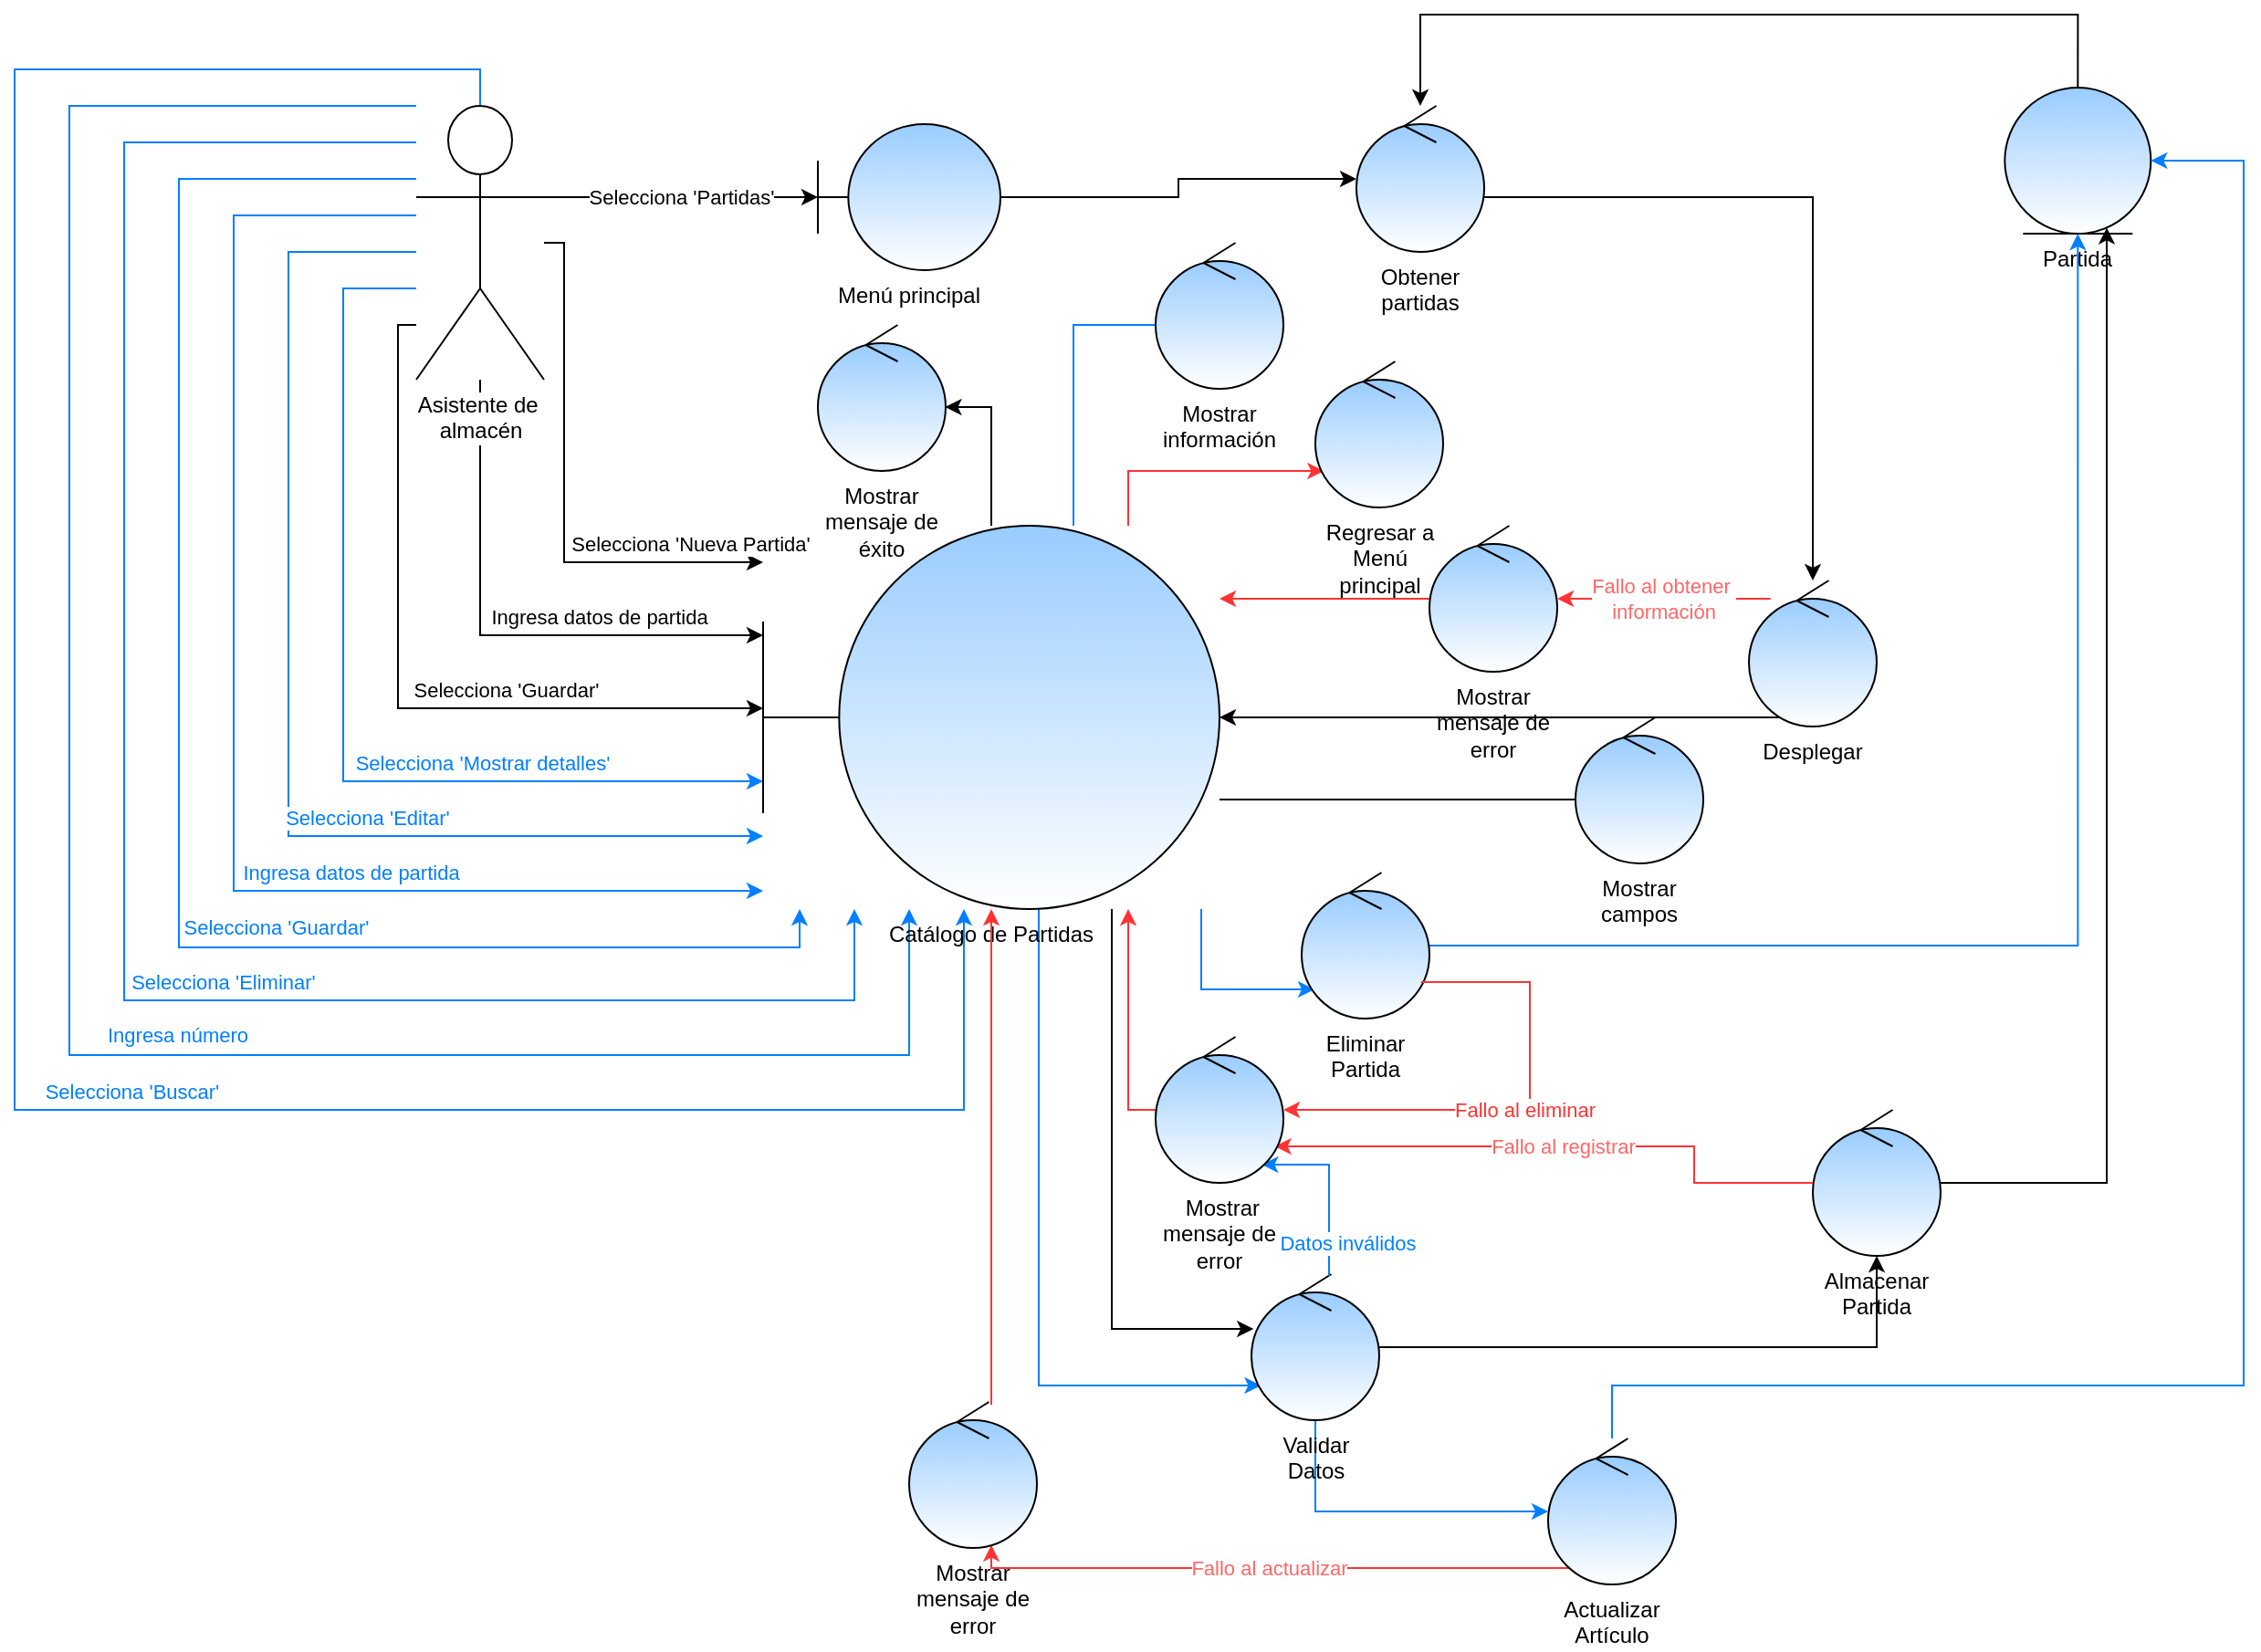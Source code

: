 <mxfile pages="1" version="11.2.8" type="onedrive"><diagram id="0h82PU86IoJjpubhDZVE" name="Page-1"><mxGraphModel dx="2249" dy="794" grid="1" gridSize="10" guides="1" tooltips="1" connect="1" arrows="1" fold="1" page="1" pageScale="1" pageWidth="827" pageHeight="1169" math="0" shadow="0"><root><mxCell id="0"/><mxCell id="1" parent="0"/><mxCell id="YQc6uvwWbqlYYJhdpGIA-1" value="Selecciona 'Partidas'" style="rounded=0;orthogonalLoop=1;jettySize=auto;html=1;edgeStyle=orthogonalEdgeStyle;" parent="1" source="YQc6uvwWbqlYYJhdpGIA-12" target="YQc6uvwWbqlYYJhdpGIA-14" edge="1"><mxGeometry relative="1" as="geometry"><Array as="points"><mxPoint x="70" y="190"/><mxPoint x="70" y="190"/></Array></mxGeometry></mxCell><mxCell id="YQc6uvwWbqlYYJhdpGIA-2" value="Selecciona 'Nueva Partida'" style="edgeStyle=orthogonalEdgeStyle;rounded=0;orthogonalLoop=1;jettySize=auto;html=1;" parent="1" source="YQc6uvwWbqlYYJhdpGIA-12" target="YQc6uvwWbqlYYJhdpGIA-27" edge="1"><mxGeometry x="0.729" y="10" relative="1" as="geometry"><Array as="points"><mxPoint x="31" y="215"/><mxPoint x="31" y="390"/></Array><mxPoint as="offset"/></mxGeometry></mxCell><mxCell id="YQc6uvwWbqlYYJhdpGIA-3" value="Ingresa datos de partida" style="edgeStyle=orthogonalEdgeStyle;rounded=0;orthogonalLoop=1;jettySize=auto;html=1;" parent="1" source="YQc6uvwWbqlYYJhdpGIA-12" target="YQc6uvwWbqlYYJhdpGIA-27" edge="1"><mxGeometry x="0.39" y="10" relative="1" as="geometry"><Array as="points"><mxPoint x="-15" y="430"/></Array><mxPoint as="offset"/></mxGeometry></mxCell><mxCell id="YQc6uvwWbqlYYJhdpGIA-4" value="Selecciona 'Guardar'" style="edgeStyle=orthogonalEdgeStyle;rounded=0;orthogonalLoop=1;jettySize=auto;html=1;" parent="1" source="YQc6uvwWbqlYYJhdpGIA-12" target="YQc6uvwWbqlYYJhdpGIA-27" edge="1"><mxGeometry x="0.332" y="10" relative="1" as="geometry"><Array as="points"><mxPoint x="-60" y="260"/><mxPoint x="-60" y="470"/></Array><mxPoint x="-1" as="offset"/></mxGeometry></mxCell><mxCell id="YQc6uvwWbqlYYJhdpGIA-5" value="&lt;font color=&quot;#007fff&quot;&gt;Selecciona 'Mostrar detalles'&lt;/font&gt;" style="edgeStyle=orthogonalEdgeStyle;rounded=0;orthogonalLoop=1;jettySize=auto;html=1;fillColor=#dae8fc;strokeColor=#007FFF;" parent="1" source="YQc6uvwWbqlYYJhdpGIA-12" target="YQc6uvwWbqlYYJhdpGIA-27" edge="1"><mxGeometry x="0.427" y="10" relative="1" as="geometry"><Array as="points"><mxPoint x="-90" y="240"/><mxPoint x="-90" y="510"/></Array><mxPoint as="offset"/></mxGeometry></mxCell><mxCell id="YQc6uvwWbqlYYJhdpGIA-6" value="&lt;font color=&quot;#007fff&quot;&gt;Selecciona 'Editar'&lt;/font&gt;" style="edgeStyle=orthogonalEdgeStyle;rounded=0;orthogonalLoop=1;jettySize=auto;html=1;strokeColor=#007FFF;" parent="1" source="YQc6uvwWbqlYYJhdpGIA-12" target="YQc6uvwWbqlYYJhdpGIA-27" edge="1"><mxGeometry x="0.333" y="10" relative="1" as="geometry"><Array as="points"><mxPoint x="-120" y="220"/><mxPoint x="-120" y="540"/></Array><mxPoint as="offset"/></mxGeometry></mxCell><mxCell id="YQc6uvwWbqlYYJhdpGIA-7" value="&lt;font color=&quot;#007fff&quot;&gt;Ingresa datos de partida&lt;/font&gt;" style="edgeStyle=orthogonalEdgeStyle;rounded=0;orthogonalLoop=1;jettySize=auto;html=1;strokeColor=#007FFF;" parent="1" source="YQc6uvwWbqlYYJhdpGIA-12" target="YQc6uvwWbqlYYJhdpGIA-27" edge="1"><mxGeometry x="0.405" y="10" relative="1" as="geometry"><Array as="points"><mxPoint x="-150" y="200"/><mxPoint x="-150" y="570"/></Array><mxPoint as="offset"/></mxGeometry></mxCell><mxCell id="YQc6uvwWbqlYYJhdpGIA-8" value="&lt;font color=&quot;#007fff&quot;&gt;Selecciona 'Guardar'&lt;/font&gt;" style="edgeStyle=orthogonalEdgeStyle;rounded=0;orthogonalLoop=1;jettySize=auto;html=1;strokeColor=#007FFF;" parent="1" source="YQc6uvwWbqlYYJhdpGIA-12" target="YQc6uvwWbqlYYJhdpGIA-27" edge="1"><mxGeometry x="0.325" y="11" relative="1" as="geometry"><Array as="points"><mxPoint x="-180" y="180"/><mxPoint x="-180" y="601"/><mxPoint x="160" y="601"/></Array><mxPoint as="offset"/></mxGeometry></mxCell><mxCell id="YQc6uvwWbqlYYJhdpGIA-9" value="&lt;font color=&quot;#007fff&quot;&gt;Selecciona 'Eliminar'&lt;/font&gt;" style="edgeStyle=orthogonalEdgeStyle;rounded=0;orthogonalLoop=1;jettySize=auto;html=1;strokeColor=#007FFF;" parent="1" source="YQc6uvwWbqlYYJhdpGIA-12" target="YQc6uvwWbqlYYJhdpGIA-27" edge="1"><mxGeometry x="0.267" y="10" relative="1" as="geometry"><Array as="points"><mxPoint x="-210" y="160"/><mxPoint x="-210" y="630"/><mxPoint x="190" y="630"/></Array><mxPoint as="offset"/></mxGeometry></mxCell><mxCell id="YQc6uvwWbqlYYJhdpGIA-10" value="&lt;font color=&quot;#007fff&quot;&gt;Ingresa número&lt;/font&gt;" style="edgeStyle=orthogonalEdgeStyle;rounded=0;orthogonalLoop=1;jettySize=auto;html=1;strokeColor=#007FFF;" parent="1" source="YQc6uvwWbqlYYJhdpGIA-12" target="YQc6uvwWbqlYYJhdpGIA-27" edge="1"><mxGeometry x="0.232" y="11" relative="1" as="geometry"><Array as="points"><mxPoint x="-240" y="140"/><mxPoint x="-240" y="660"/><mxPoint x="220" y="660"/></Array><mxPoint x="-1" as="offset"/></mxGeometry></mxCell><mxCell id="YQc6uvwWbqlYYJhdpGIA-11" value="&lt;font color=&quot;#007fff&quot;&gt;Selecciona 'Buscar'&lt;/font&gt;" style="edgeStyle=orthogonalEdgeStyle;rounded=0;orthogonalLoop=1;jettySize=auto;html=1;strokeColor=#007FFF;" parent="1" source="YQc6uvwWbqlYYJhdpGIA-12" target="YQc6uvwWbqlYYJhdpGIA-27" edge="1"><mxGeometry x="0.232" y="10" relative="1" as="geometry"><Array as="points"><mxPoint x="-15" y="120"/><mxPoint x="-270" y="120"/><mxPoint x="-270" y="690"/><mxPoint x="250" y="690"/></Array><mxPoint as="offset"/></mxGeometry></mxCell><mxCell id="YQc6uvwWbqlYYJhdpGIA-12" value="Asistente de&amp;nbsp;&lt;br&gt;almacén" style="shape=umlActor;verticalLabelPosition=bottom;labelBackgroundColor=#ffffff;verticalAlign=top;html=1;outlineConnect=0;" parent="1" vertex="1"><mxGeometry x="-50" y="140" width="70" height="150" as="geometry"/></mxCell><mxCell id="YQc6uvwWbqlYYJhdpGIA-13" style="edgeStyle=orthogonalEdgeStyle;rounded=0;orthogonalLoop=1;jettySize=auto;html=1;" parent="1" source="YQc6uvwWbqlYYJhdpGIA-14" target="YQc6uvwWbqlYYJhdpGIA-44" edge="1"><mxGeometry relative="1" as="geometry"><mxPoint x="372.5" y="170" as="targetPoint"/></mxGeometry></mxCell><mxCell id="YQc6uvwWbqlYYJhdpGIA-14" value="Menú principal" style="shape=umlBoundary;whiteSpace=wrap;html=1;fillColor=#99CCFF;strokeColor=#000000;labelPosition=center;verticalLabelPosition=bottom;align=center;verticalAlign=top;gradientColor=#ffffff;" parent="1" vertex="1"><mxGeometry x="170" y="150" width="100" height="80" as="geometry"/></mxCell><mxCell id="YQc6uvwWbqlYYJhdpGIA-17" style="edgeStyle=orthogonalEdgeStyle;rounded=0;orthogonalLoop=1;jettySize=auto;html=1;" parent="1" source="YQc6uvwWbqlYYJhdpGIA-44" target="YQc6uvwWbqlYYJhdpGIA-21" edge="1"><mxGeometry relative="1" as="geometry"><Array as="points"><mxPoint x="715" y="190"/></Array><mxPoint x="648.15" y="280" as="sourcePoint"/></mxGeometry></mxCell><mxCell id="YQc6uvwWbqlYYJhdpGIA-19" style="edgeStyle=orthogonalEdgeStyle;rounded=0;orthogonalLoop=1;jettySize=auto;html=1;" parent="1" source="YQc6uvwWbqlYYJhdpGIA-21" target="YQc6uvwWbqlYYJhdpGIA-27" edge="1"><mxGeometry relative="1" as="geometry"><Array as="points"><mxPoint x="600" y="475"/><mxPoint x="600" y="475"/></Array></mxGeometry></mxCell><mxCell id="YQc6uvwWbqlYYJhdpGIA-21" value="Desplegar" style="ellipse;shape=umlControl;whiteSpace=wrap;html=1;fillColor=#99CCFF;strokeColor=#000000;labelPosition=center;verticalLabelPosition=bottom;align=center;verticalAlign=top;gradientColor=#ffffff;" parent="1" vertex="1"><mxGeometry x="680" y="400" width="70" height="80" as="geometry"/></mxCell><mxCell id="YQc6uvwWbqlYYJhdpGIA-22" style="edgeStyle=orthogonalEdgeStyle;rounded=0;orthogonalLoop=1;jettySize=auto;html=1;endArrow=none;endFill=0;" parent="1" source="YQc6uvwWbqlYYJhdpGIA-27" target="YQc6uvwWbqlYYJhdpGIA-29" edge="1"><mxGeometry relative="1" as="geometry"><Array as="points"><mxPoint x="530" y="520"/><mxPoint x="530" y="520"/></Array></mxGeometry></mxCell><mxCell id="YQc6uvwWbqlYYJhdpGIA-23" style="edgeStyle=orthogonalEdgeStyle;rounded=0;orthogonalLoop=1;jettySize=auto;html=1;" parent="1" source="YQc6uvwWbqlYYJhdpGIA-27" target="YQc6uvwWbqlYYJhdpGIA-33" edge="1"><mxGeometry relative="1" as="geometry"><Array as="points"><mxPoint x="331" y="810"/></Array></mxGeometry></mxCell><mxCell id="YQc6uvwWbqlYYJhdpGIA-24" value="" style="edgeStyle=orthogonalEdgeStyle;rounded=0;orthogonalLoop=1;jettySize=auto;html=1;fillColor=#dae8fc;strokeColor=#007FFF;endArrow=none;endFill=0;" parent="1" source="YQc6uvwWbqlYYJhdpGIA-27" target="YQc6uvwWbqlYYJhdpGIA-50" edge="1"><mxGeometry x="-0.004" y="10" relative="1" as="geometry"><mxPoint x="303" y="340" as="sourcePoint"/><Array as="points"><mxPoint x="310" y="260"/></Array><mxPoint as="offset"/></mxGeometry></mxCell><mxCell id="YQc6uvwWbqlYYJhdpGIA-25" style="edgeStyle=orthogonalEdgeStyle;rounded=0;orthogonalLoop=1;jettySize=auto;html=1;strokeColor=#007FFF;" parent="1" source="YQc6uvwWbqlYYJhdpGIA-27" target="YQc6uvwWbqlYYJhdpGIA-33" edge="1"><mxGeometry relative="1" as="geometry"><Array as="points"><mxPoint x="291" y="841"/></Array></mxGeometry></mxCell><mxCell id="YQc6uvwWbqlYYJhdpGIA-26" style="edgeStyle=orthogonalEdgeStyle;rounded=0;orthogonalLoop=1;jettySize=auto;html=1;strokeColor=#007FFF;" parent="1" source="YQc6uvwWbqlYYJhdpGIA-27" target="YQc6uvwWbqlYYJhdpGIA-56" edge="1"><mxGeometry relative="1" as="geometry"><Array as="points"><mxPoint x="380" y="624"/></Array></mxGeometry></mxCell><mxCell id="4wWFOuKPHsN-Cy4pKezi-2" style="edgeStyle=orthogonalEdgeStyle;rounded=0;orthogonalLoop=1;jettySize=auto;html=1;strokeColor=#000000;" parent="1" source="YQc6uvwWbqlYYJhdpGIA-27" target="4wWFOuKPHsN-Cy4pKezi-1" edge="1"><mxGeometry relative="1" as="geometry"><Array as="points"><mxPoint x="265" y="305"/></Array></mxGeometry></mxCell><mxCell id="4wWFOuKPHsN-Cy4pKezi-5" style="edgeStyle=orthogonalEdgeStyle;rounded=0;orthogonalLoop=1;jettySize=auto;html=1;strokeColor=#FF3333;" parent="1" source="YQc6uvwWbqlYYJhdpGIA-27" target="4wWFOuKPHsN-Cy4pKezi-4" edge="1"><mxGeometry relative="1" as="geometry"><Array as="points"><mxPoint x="340" y="340"/></Array></mxGeometry></mxCell><mxCell id="YQc6uvwWbqlYYJhdpGIA-27" value="Catálogo de Partidas" style="shape=umlBoundary;whiteSpace=wrap;html=1;fillColor=#99CCFF;strokeColor=#000000;labelPosition=center;verticalLabelPosition=bottom;align=center;verticalAlign=top;gradientColor=#ffffff;" parent="1" vertex="1"><mxGeometry x="140" y="370" width="250" height="210" as="geometry"/></mxCell><mxCell id="YQc6uvwWbqlYYJhdpGIA-29" value="Mostrar campos" style="ellipse;shape=umlControl;whiteSpace=wrap;html=1;fillColor=#99CCFF;strokeColor=#000000;labelPosition=center;verticalLabelPosition=bottom;align=center;verticalAlign=top;gradientColor=#ffffff;" parent="1" vertex="1"><mxGeometry x="585" y="475" width="70" height="80" as="geometry"/></mxCell><mxCell id="YQc6uvwWbqlYYJhdpGIA-30" style="edgeStyle=orthogonalEdgeStyle;rounded=0;orthogonalLoop=1;jettySize=auto;html=1;" parent="1" source="YQc6uvwWbqlYYJhdpGIA-33" target="YQc6uvwWbqlYYJhdpGIA-36" edge="1"><mxGeometry relative="1" as="geometry"/></mxCell><mxCell id="YQc6uvwWbqlYYJhdpGIA-31" style="edgeStyle=orthogonalEdgeStyle;rounded=0;orthogonalLoop=1;jettySize=auto;html=1;strokeColor=#007FFF;" parent="1" source="YQc6uvwWbqlYYJhdpGIA-33" target="uksYxNFIEp4WgB0uHjYq-2" edge="1"><mxGeometry relative="1" as="geometry"><Array as="points"><mxPoint x="442" y="910"/></Array><mxPoint x="570" y="920" as="targetPoint"/></mxGeometry></mxCell><mxCell id="YQc6uvwWbqlYYJhdpGIA-33" value="Validar Datos" style="ellipse;shape=umlControl;whiteSpace=wrap;html=1;fillColor=#99CCFF;strokeColor=#000000;labelPosition=center;verticalLabelPosition=bottom;align=center;verticalAlign=top;gradientColor=#ffffff;" parent="1" vertex="1"><mxGeometry x="407.5" y="780" width="70" height="80" as="geometry"/></mxCell><mxCell id="YQc6uvwWbqlYYJhdpGIA-34" style="edgeStyle=orthogonalEdgeStyle;rounded=0;orthogonalLoop=1;jettySize=auto;html=1;" parent="1" source="YQc6uvwWbqlYYJhdpGIA-36" target="YQc6uvwWbqlYYJhdpGIA-38" edge="1"><mxGeometry relative="1" as="geometry"><Array as="points"><mxPoint x="876" y="730"/></Array><mxPoint x="876" y="200.397" as="targetPoint"/></mxGeometry></mxCell><mxCell id="YQc6uvwWbqlYYJhdpGIA-36" value="Almacenar Partida" style="ellipse;shape=umlControl;whiteSpace=wrap;html=1;fillColor=#99CCFF;strokeColor=#000000;labelPosition=center;verticalLabelPosition=bottom;align=center;verticalAlign=top;gradientColor=#ffffff;" parent="1" vertex="1"><mxGeometry x="715" y="690" width="70" height="80" as="geometry"/></mxCell><mxCell id="YQc6uvwWbqlYYJhdpGIA-37" style="edgeStyle=orthogonalEdgeStyle;rounded=0;orthogonalLoop=1;jettySize=auto;html=1;" parent="1" source="YQc6uvwWbqlYYJhdpGIA-38" target="YQc6uvwWbqlYYJhdpGIA-44" edge="1"><mxGeometry relative="1" as="geometry"><Array as="points"><mxPoint x="500" y="90"/></Array></mxGeometry></mxCell><mxCell id="YQc6uvwWbqlYYJhdpGIA-38" value="Partida" style="ellipse;shape=umlEntity;whiteSpace=wrap;html=1;fillColor=#99CCFF;strokeColor=#000000;labelPosition=center;verticalLabelPosition=bottom;align=center;verticalAlign=top;gradientColor=#ffffff;" parent="1" vertex="1"><mxGeometry x="820.167" y="130" width="80" height="80" as="geometry"/></mxCell><mxCell id="YQc6uvwWbqlYYJhdpGIA-44" value="Obtener partidas" style="ellipse;shape=umlControl;whiteSpace=wrap;html=1;fillColor=#99CCFF;strokeColor=#000000;labelPosition=center;verticalLabelPosition=bottom;align=center;verticalAlign=top;gradientColor=#ffffff;" parent="1" vertex="1"><mxGeometry x="465" y="140" width="70" height="80" as="geometry"/></mxCell><mxCell id="YQc6uvwWbqlYYJhdpGIA-50" value="Mostrar información" style="ellipse;shape=umlControl;whiteSpace=wrap;html=1;fillColor=#99CCFF;strokeColor=#000000;labelPosition=center;verticalLabelPosition=bottom;align=center;verticalAlign=top;gradientColor=#ffffff;" parent="1" vertex="1"><mxGeometry x="355" y="215" width="70" height="80" as="geometry"/></mxCell><mxCell id="YQc6uvwWbqlYYJhdpGIA-51" style="edgeStyle=orthogonalEdgeStyle;rounded=0;orthogonalLoop=1;jettySize=auto;html=1;strokeColor=#007FFF;" parent="1" source="uksYxNFIEp4WgB0uHjYq-2" target="YQc6uvwWbqlYYJhdpGIA-38" edge="1"><mxGeometry relative="1" as="geometry"><Array as="points"><mxPoint x="605" y="841"/><mxPoint x="951" y="841"/><mxPoint x="951" y="170"/></Array><mxPoint x="890" y="170" as="targetPoint"/><mxPoint x="605" y="880" as="sourcePoint"/></mxGeometry></mxCell><mxCell id="YQc6uvwWbqlYYJhdpGIA-54" style="edgeStyle=orthogonalEdgeStyle;rounded=0;orthogonalLoop=1;jettySize=auto;html=1;strokeColor=#007FFF;" parent="1" source="YQc6uvwWbqlYYJhdpGIA-56" target="YQc6uvwWbqlYYJhdpGIA-38" edge="1"><mxGeometry relative="1" as="geometry"><mxPoint x="850" y="210" as="targetPoint"/></mxGeometry></mxCell><mxCell id="YQc6uvwWbqlYYJhdpGIA-56" value="Eliminar Partida" style="ellipse;shape=umlControl;whiteSpace=wrap;html=1;fillColor=#99CCFF;strokeColor=#000000;labelPosition=center;verticalLabelPosition=bottom;align=center;verticalAlign=top;gradientColor=#ffffff;" parent="1" vertex="1"><mxGeometry x="435" y="560" width="70" height="80" as="geometry"/></mxCell><mxCell id="uksYxNFIEp4WgB0uHjYq-1" value="Fallo al actualizar" style="edgeStyle=orthogonalEdgeStyle;rounded=0;orthogonalLoop=1;jettySize=auto;html=1;strokeColor=#FF3333;fontColor=#FF6666;" parent="1" source="uksYxNFIEp4WgB0uHjYq-2" target="uksYxNFIEp4WgB0uHjYq-3" edge="1"><mxGeometry relative="1" as="geometry"><Array as="points"><mxPoint x="265" y="941"/><mxPoint x="265" y="880"/></Array></mxGeometry></mxCell><mxCell id="uksYxNFIEp4WgB0uHjYq-2" value="Actualizar Artículo" style="ellipse;shape=umlControl;whiteSpace=wrap;html=1;fillColor=#99CCFF;labelPosition=center;verticalLabelPosition=bottom;align=center;verticalAlign=top;strokeColor=#000000;gradientColor=#ffffff;" parent="1" vertex="1"><mxGeometry x="570" y="870" width="70" height="80" as="geometry"/></mxCell><mxCell id="uksYxNFIEp4WgB0uHjYq-12" style="edgeStyle=orthogonalEdgeStyle;rounded=0;orthogonalLoop=1;jettySize=auto;html=1;endArrow=classic;endFill=1;strokeColor=#FF3333;" parent="1" source="uksYxNFIEp4WgB0uHjYq-3" target="YQc6uvwWbqlYYJhdpGIA-27" edge="1"><mxGeometry relative="1" as="geometry"><Array as="points"><mxPoint x="265" y="810"/><mxPoint x="265" y="810"/></Array></mxGeometry></mxCell><mxCell id="uksYxNFIEp4WgB0uHjYq-3" value="Mostrar mensaje de error" style="ellipse;shape=umlControl;whiteSpace=wrap;html=1;strokeColor=#000000;fillColor=#99CCFF;gradientColor=#ffffff;labelPosition=center;verticalLabelPosition=bottom;align=center;verticalAlign=top;" parent="1" vertex="1"><mxGeometry x="220" y="850" width="70" height="80" as="geometry"/></mxCell><mxCell id="uksYxNFIEp4WgB0uHjYq-4" value="&lt;font color=&quot;#007fff&quot;&gt;Datos inválidos&lt;/font&gt;" style="edgeStyle=orthogonalEdgeStyle;rounded=0;orthogonalLoop=1;jettySize=auto;html=1;strokeColor=#007FFF;" parent="1" source="YQc6uvwWbqlYYJhdpGIA-33" target="uksYxNFIEp4WgB0uHjYq-8" edge="1"><mxGeometry x="-0.634" y="-10" relative="1" as="geometry"><Array as="points"><mxPoint x="450" y="720"/></Array><mxPoint as="offset"/><mxPoint x="450" y="780.929" as="sourcePoint"/></mxGeometry></mxCell><mxCell id="uksYxNFIEp4WgB0uHjYq-5" value="Fallo al registrar" style="edgeStyle=orthogonalEdgeStyle;rounded=0;orthogonalLoop=1;jettySize=auto;html=1;strokeColor=#FF3333;fontColor=#FF6666;" parent="1" source="YQc6uvwWbqlYYJhdpGIA-36" target="uksYxNFIEp4WgB0uHjYq-8" edge="1"><mxGeometry relative="1" as="geometry"><Array as="points"><mxPoint x="650" y="730"/><mxPoint x="650" y="710"/></Array><mxPoint x="715" y="730" as="sourcePoint"/></mxGeometry></mxCell><mxCell id="uksYxNFIEp4WgB0uHjYq-6" value="&lt;font color=&quot;#ff3333&quot;&gt;Fallo al eliminar&lt;/font&gt;" style="edgeStyle=orthogonalEdgeStyle;rounded=0;orthogonalLoop=1;jettySize=auto;html=1;strokeColor=#FF3333;" parent="1" source="YQc6uvwWbqlYYJhdpGIA-56" target="uksYxNFIEp4WgB0uHjYq-8" edge="1"><mxGeometry relative="1" as="geometry"><mxPoint x="508.15" y="620" as="sourcePoint"/><Array as="points"><mxPoint x="560" y="620"/><mxPoint x="560" y="690"/></Array></mxGeometry></mxCell><mxCell id="uksYxNFIEp4WgB0uHjYq-7" style="edgeStyle=orthogonalEdgeStyle;rounded=0;orthogonalLoop=1;jettySize=auto;html=1;strokeColor=#FF3333;" parent="1" source="uksYxNFIEp4WgB0uHjYq-8" edge="1"><mxGeometry relative="1" as="geometry"><mxPoint x="340" y="580" as="targetPoint"/><Array as="points"><mxPoint x="340" y="690"/></Array></mxGeometry></mxCell><mxCell id="uksYxNFIEp4WgB0uHjYq-8" value="&amp;nbsp;Mostrar mensaje de error" style="ellipse;shape=umlControl;whiteSpace=wrap;html=1;strokeColor=#000000;fillColor=#99CCFF;gradientColor=#ffffff;labelPosition=center;verticalLabelPosition=bottom;align=center;verticalAlign=top;" parent="1" vertex="1"><mxGeometry x="355" y="650" width="70" height="80" as="geometry"/></mxCell><mxCell id="uksYxNFIEp4WgB0uHjYq-9" style="edgeStyle=orthogonalEdgeStyle;rounded=0;orthogonalLoop=1;jettySize=auto;html=1;endArrow=classic;endFill=1;strokeColor=#FF3333;" parent="1" source="uksYxNFIEp4WgB0uHjYq-10" target="YQc6uvwWbqlYYJhdpGIA-27" edge="1"><mxGeometry relative="1" as="geometry"><mxPoint x="390" y="430" as="targetPoint"/><Array as="points"><mxPoint x="460" y="410"/><mxPoint x="460" y="410"/></Array></mxGeometry></mxCell><mxCell id="uksYxNFIEp4WgB0uHjYq-10" value="Mostrar mensaje de error" style="ellipse;shape=umlControl;whiteSpace=wrap;html=1;strokeColor=#000000;fillColor=#99CCFF;gradientColor=#ffffff;labelPosition=center;verticalLabelPosition=bottom;align=center;verticalAlign=top;" parent="1" vertex="1"><mxGeometry x="505" y="370" width="70" height="80" as="geometry"/></mxCell><mxCell id="uksYxNFIEp4WgB0uHjYq-11" value="Fallo al obtener&amp;nbsp;&lt;br&gt;información" style="edgeStyle=orthogonalEdgeStyle;rounded=0;orthogonalLoop=1;jettySize=auto;html=1;strokeColor=#FF3333;fontColor=#FF6666;" parent="1" source="YQc6uvwWbqlYYJhdpGIA-21" target="uksYxNFIEp4WgB0uHjYq-10" edge="1"><mxGeometry relative="1" as="geometry"><Array as="points"><mxPoint x="660" y="410"/><mxPoint x="660" y="410"/></Array><mxPoint x="681.111" y="430" as="sourcePoint"/><mxPoint x="390" y="441" as="targetPoint"/></mxGeometry></mxCell><mxCell id="4wWFOuKPHsN-Cy4pKezi-1" value="Mostrar mensaje de éxito" style="ellipse;shape=umlControl;whiteSpace=wrap;html=1;fillColor=#99CCFF;strokeColor=#000000;labelPosition=center;verticalLabelPosition=bottom;align=center;verticalAlign=top;gradientColor=#ffffff;" parent="1" vertex="1"><mxGeometry x="170" y="260" width="70" height="80" as="geometry"/></mxCell><mxCell id="4wWFOuKPHsN-Cy4pKezi-4" value="Regresar a Menú principal" style="ellipse;shape=umlControl;whiteSpace=wrap;html=1;fillColor=#99CCFF;strokeColor=#000000;labelPosition=center;verticalLabelPosition=bottom;align=center;verticalAlign=top;gradientColor=#ffffff;" parent="1" vertex="1"><mxGeometry x="442.5" y="280" width="70" height="80" as="geometry"/></mxCell></root></mxGraphModel></diagram></mxfile>